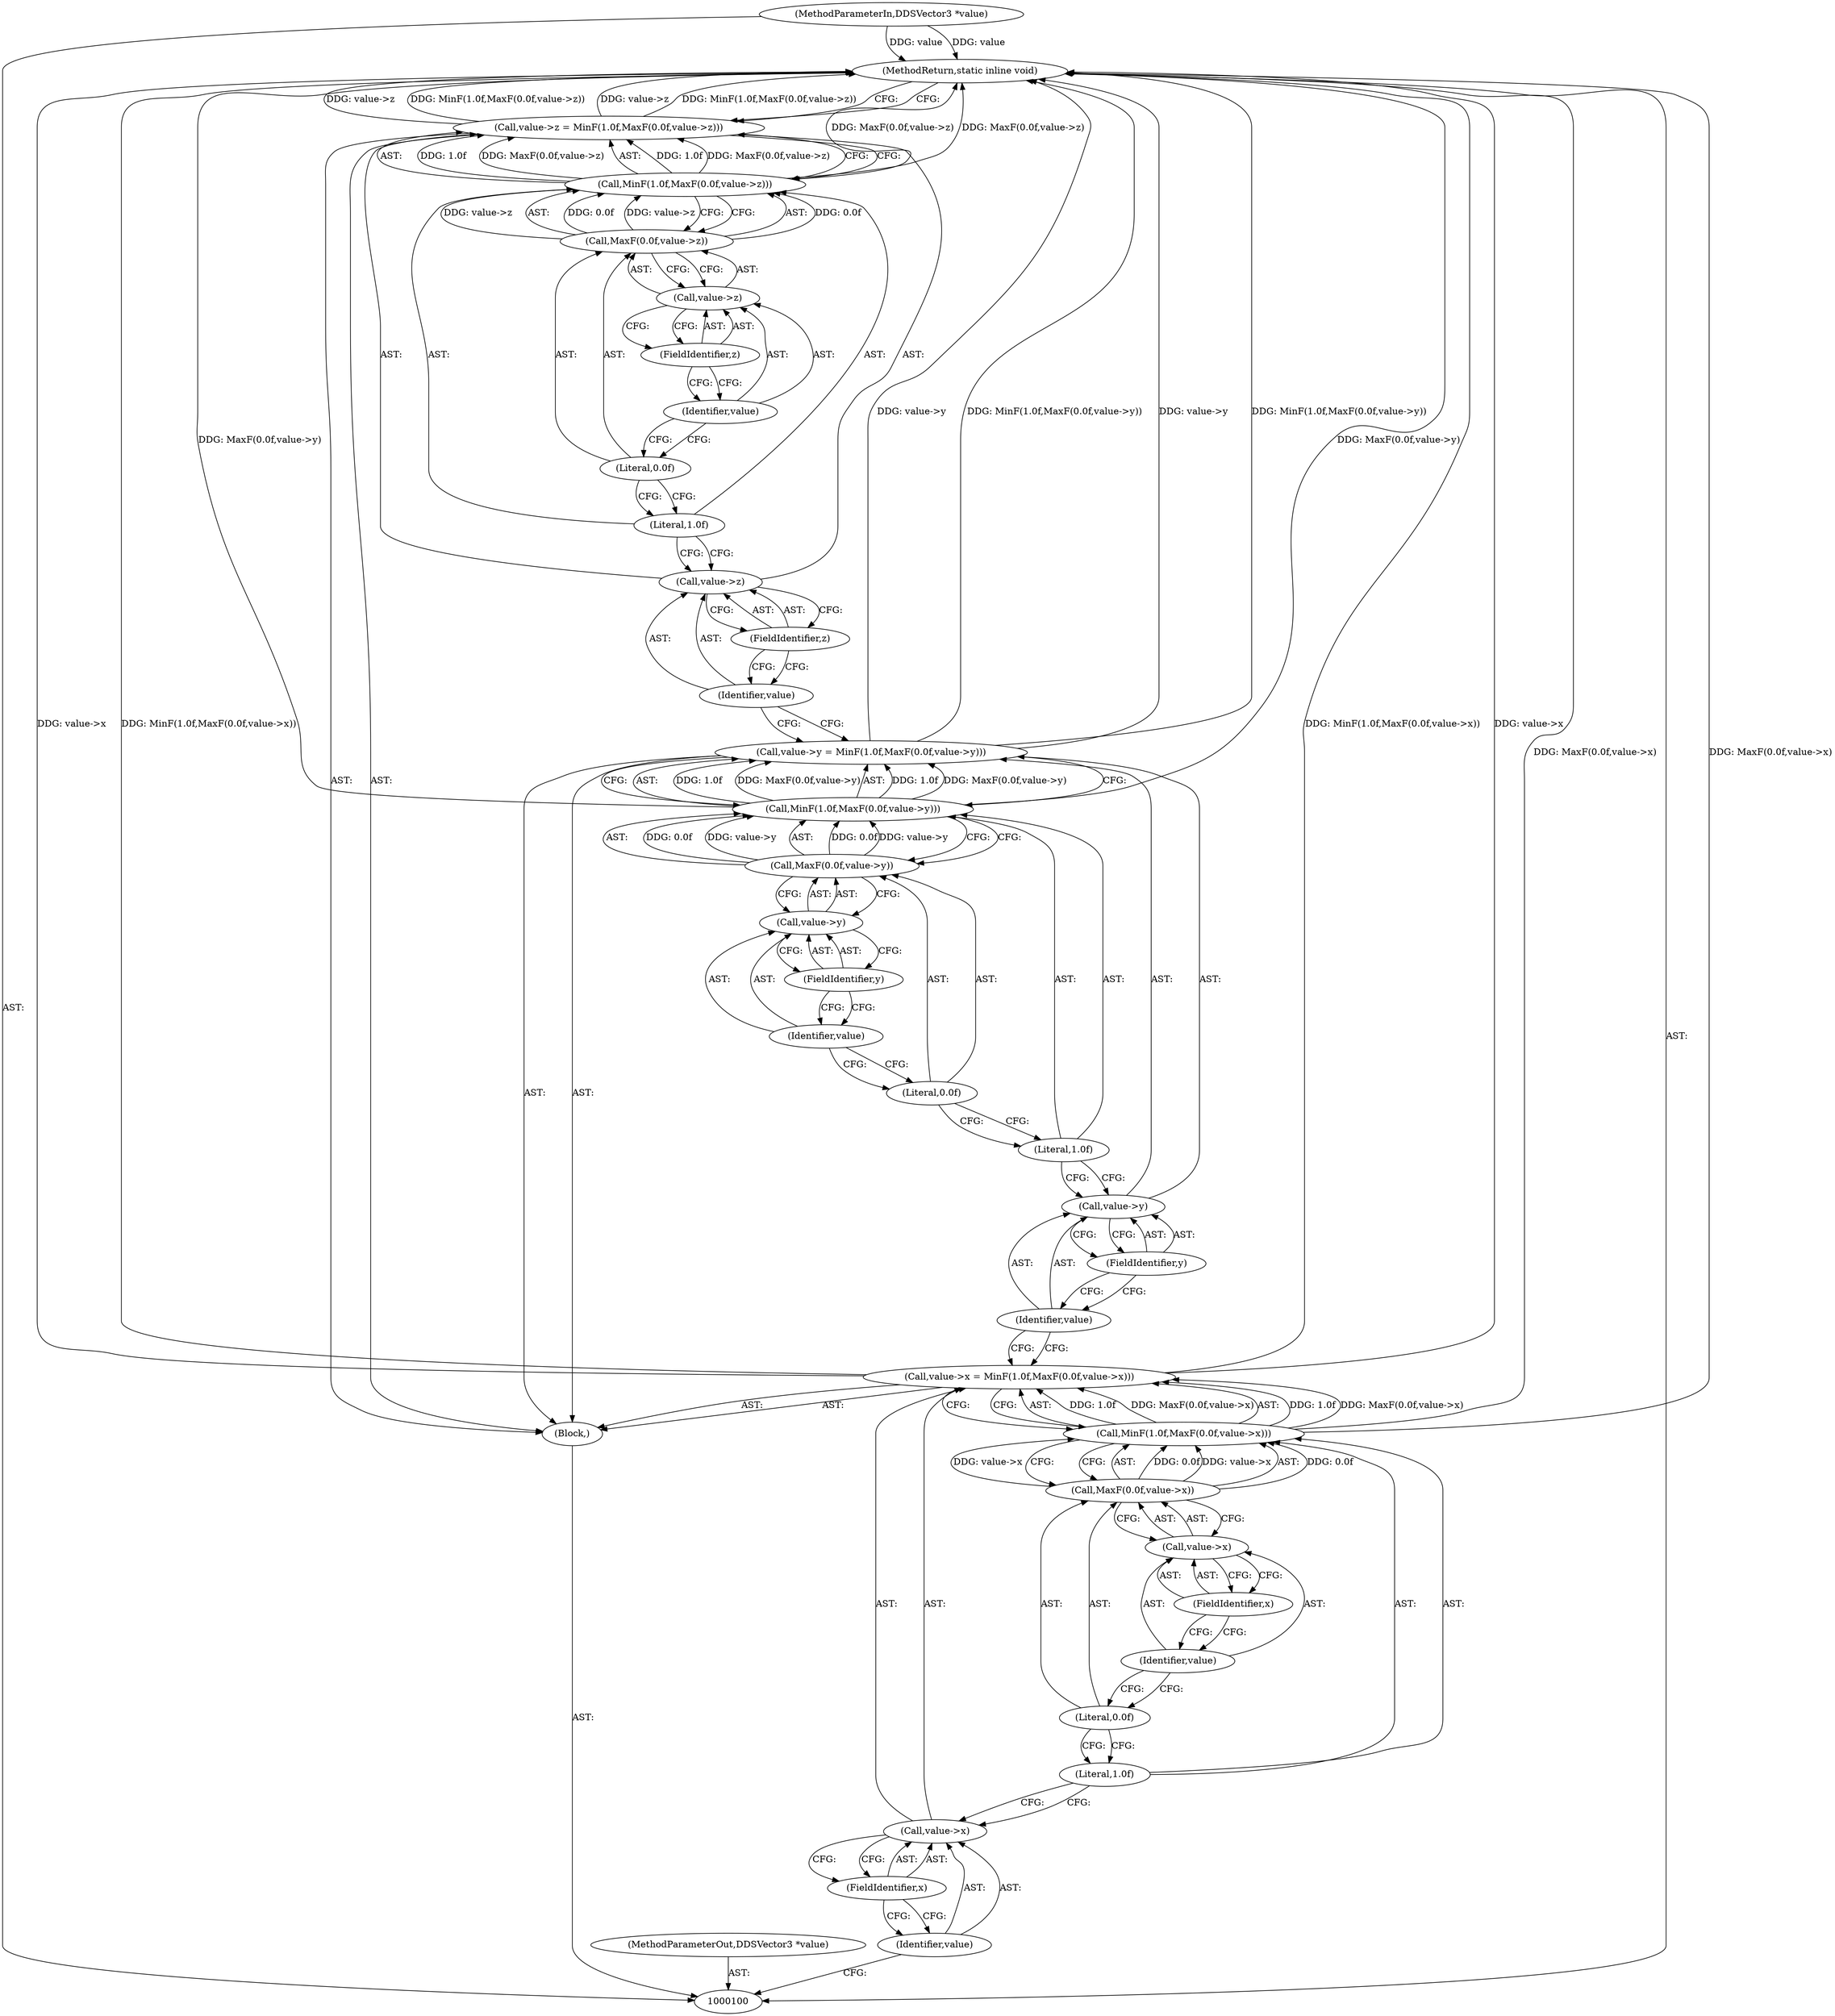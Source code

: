 digraph "1_ImageMagick_d7325bac173492b358417a0ad49fabad44447d52_8" {
"1000136" [label="(MethodReturn,static inline void)"];
"1000101" [label="(MethodParameterIn,DDSVector3 *value)"];
"1000162" [label="(MethodParameterOut,DDSVector3 *value)"];
"1000102" [label="(Block,)"];
"1000107" [label="(Call,MinF(1.0f,MaxF(0.0f,value->x)))"];
"1000108" [label="(Literal,1.0f)"];
"1000103" [label="(Call,value->x = MinF(1.0f,MaxF(0.0f,value->x)))"];
"1000104" [label="(Call,value->x)"];
"1000105" [label="(Identifier,value)"];
"1000109" [label="(Call,MaxF(0.0f,value->x))"];
"1000110" [label="(Literal,0.0f)"];
"1000111" [label="(Call,value->x)"];
"1000112" [label="(Identifier,value)"];
"1000113" [label="(FieldIdentifier,x)"];
"1000106" [label="(FieldIdentifier,x)"];
"1000118" [label="(Call,MinF(1.0f,MaxF(0.0f,value->y)))"];
"1000119" [label="(Literal,1.0f)"];
"1000114" [label="(Call,value->y = MinF(1.0f,MaxF(0.0f,value->y)))"];
"1000115" [label="(Call,value->y)"];
"1000116" [label="(Identifier,value)"];
"1000120" [label="(Call,MaxF(0.0f,value->y))"];
"1000121" [label="(Literal,0.0f)"];
"1000122" [label="(Call,value->y)"];
"1000123" [label="(Identifier,value)"];
"1000124" [label="(FieldIdentifier,y)"];
"1000117" [label="(FieldIdentifier,y)"];
"1000129" [label="(Call,MinF(1.0f,MaxF(0.0f,value->z)))"];
"1000130" [label="(Literal,1.0f)"];
"1000125" [label="(Call,value->z = MinF(1.0f,MaxF(0.0f,value->z)))"];
"1000126" [label="(Call,value->z)"];
"1000127" [label="(Identifier,value)"];
"1000131" [label="(Call,MaxF(0.0f,value->z))"];
"1000132" [label="(Literal,0.0f)"];
"1000133" [label="(Call,value->z)"];
"1000134" [label="(Identifier,value)"];
"1000135" [label="(FieldIdentifier,z)"];
"1000128" [label="(FieldIdentifier,z)"];
"1000136" -> "1000100"  [label="AST: "];
"1000136" -> "1000125"  [label="CFG: "];
"1000125" -> "1000136"  [label="DDG: value->z"];
"1000125" -> "1000136"  [label="DDG: MinF(1.0f,MaxF(0.0f,value->z))"];
"1000103" -> "1000136"  [label="DDG: MinF(1.0f,MaxF(0.0f,value->x))"];
"1000103" -> "1000136"  [label="DDG: value->x"];
"1000114" -> "1000136"  [label="DDG: value->y"];
"1000114" -> "1000136"  [label="DDG: MinF(1.0f,MaxF(0.0f,value->y))"];
"1000107" -> "1000136"  [label="DDG: MaxF(0.0f,value->x)"];
"1000129" -> "1000136"  [label="DDG: MaxF(0.0f,value->z)"];
"1000101" -> "1000136"  [label="DDG: value"];
"1000118" -> "1000136"  [label="DDG: MaxF(0.0f,value->y)"];
"1000101" -> "1000100"  [label="AST: "];
"1000101" -> "1000136"  [label="DDG: value"];
"1000162" -> "1000100"  [label="AST: "];
"1000102" -> "1000100"  [label="AST: "];
"1000103" -> "1000102"  [label="AST: "];
"1000114" -> "1000102"  [label="AST: "];
"1000125" -> "1000102"  [label="AST: "];
"1000107" -> "1000103"  [label="AST: "];
"1000107" -> "1000109"  [label="CFG: "];
"1000108" -> "1000107"  [label="AST: "];
"1000109" -> "1000107"  [label="AST: "];
"1000103" -> "1000107"  [label="CFG: "];
"1000107" -> "1000136"  [label="DDG: MaxF(0.0f,value->x)"];
"1000107" -> "1000103"  [label="DDG: 1.0f"];
"1000107" -> "1000103"  [label="DDG: MaxF(0.0f,value->x)"];
"1000109" -> "1000107"  [label="DDG: 0.0f"];
"1000109" -> "1000107"  [label="DDG: value->x"];
"1000108" -> "1000107"  [label="AST: "];
"1000108" -> "1000104"  [label="CFG: "];
"1000110" -> "1000108"  [label="CFG: "];
"1000103" -> "1000102"  [label="AST: "];
"1000103" -> "1000107"  [label="CFG: "];
"1000104" -> "1000103"  [label="AST: "];
"1000107" -> "1000103"  [label="AST: "];
"1000116" -> "1000103"  [label="CFG: "];
"1000103" -> "1000136"  [label="DDG: MinF(1.0f,MaxF(0.0f,value->x))"];
"1000103" -> "1000136"  [label="DDG: value->x"];
"1000107" -> "1000103"  [label="DDG: 1.0f"];
"1000107" -> "1000103"  [label="DDG: MaxF(0.0f,value->x)"];
"1000104" -> "1000103"  [label="AST: "];
"1000104" -> "1000106"  [label="CFG: "];
"1000105" -> "1000104"  [label="AST: "];
"1000106" -> "1000104"  [label="AST: "];
"1000108" -> "1000104"  [label="CFG: "];
"1000105" -> "1000104"  [label="AST: "];
"1000105" -> "1000100"  [label="CFG: "];
"1000106" -> "1000105"  [label="CFG: "];
"1000109" -> "1000107"  [label="AST: "];
"1000109" -> "1000111"  [label="CFG: "];
"1000110" -> "1000109"  [label="AST: "];
"1000111" -> "1000109"  [label="AST: "];
"1000107" -> "1000109"  [label="CFG: "];
"1000109" -> "1000107"  [label="DDG: 0.0f"];
"1000109" -> "1000107"  [label="DDG: value->x"];
"1000110" -> "1000109"  [label="AST: "];
"1000110" -> "1000108"  [label="CFG: "];
"1000112" -> "1000110"  [label="CFG: "];
"1000111" -> "1000109"  [label="AST: "];
"1000111" -> "1000113"  [label="CFG: "];
"1000112" -> "1000111"  [label="AST: "];
"1000113" -> "1000111"  [label="AST: "];
"1000109" -> "1000111"  [label="CFG: "];
"1000112" -> "1000111"  [label="AST: "];
"1000112" -> "1000110"  [label="CFG: "];
"1000113" -> "1000112"  [label="CFG: "];
"1000113" -> "1000111"  [label="AST: "];
"1000113" -> "1000112"  [label="CFG: "];
"1000111" -> "1000113"  [label="CFG: "];
"1000106" -> "1000104"  [label="AST: "];
"1000106" -> "1000105"  [label="CFG: "];
"1000104" -> "1000106"  [label="CFG: "];
"1000118" -> "1000114"  [label="AST: "];
"1000118" -> "1000120"  [label="CFG: "];
"1000119" -> "1000118"  [label="AST: "];
"1000120" -> "1000118"  [label="AST: "];
"1000114" -> "1000118"  [label="CFG: "];
"1000118" -> "1000136"  [label="DDG: MaxF(0.0f,value->y)"];
"1000118" -> "1000114"  [label="DDG: 1.0f"];
"1000118" -> "1000114"  [label="DDG: MaxF(0.0f,value->y)"];
"1000120" -> "1000118"  [label="DDG: 0.0f"];
"1000120" -> "1000118"  [label="DDG: value->y"];
"1000119" -> "1000118"  [label="AST: "];
"1000119" -> "1000115"  [label="CFG: "];
"1000121" -> "1000119"  [label="CFG: "];
"1000114" -> "1000102"  [label="AST: "];
"1000114" -> "1000118"  [label="CFG: "];
"1000115" -> "1000114"  [label="AST: "];
"1000118" -> "1000114"  [label="AST: "];
"1000127" -> "1000114"  [label="CFG: "];
"1000114" -> "1000136"  [label="DDG: value->y"];
"1000114" -> "1000136"  [label="DDG: MinF(1.0f,MaxF(0.0f,value->y))"];
"1000118" -> "1000114"  [label="DDG: 1.0f"];
"1000118" -> "1000114"  [label="DDG: MaxF(0.0f,value->y)"];
"1000115" -> "1000114"  [label="AST: "];
"1000115" -> "1000117"  [label="CFG: "];
"1000116" -> "1000115"  [label="AST: "];
"1000117" -> "1000115"  [label="AST: "];
"1000119" -> "1000115"  [label="CFG: "];
"1000116" -> "1000115"  [label="AST: "];
"1000116" -> "1000103"  [label="CFG: "];
"1000117" -> "1000116"  [label="CFG: "];
"1000120" -> "1000118"  [label="AST: "];
"1000120" -> "1000122"  [label="CFG: "];
"1000121" -> "1000120"  [label="AST: "];
"1000122" -> "1000120"  [label="AST: "];
"1000118" -> "1000120"  [label="CFG: "];
"1000120" -> "1000118"  [label="DDG: 0.0f"];
"1000120" -> "1000118"  [label="DDG: value->y"];
"1000121" -> "1000120"  [label="AST: "];
"1000121" -> "1000119"  [label="CFG: "];
"1000123" -> "1000121"  [label="CFG: "];
"1000122" -> "1000120"  [label="AST: "];
"1000122" -> "1000124"  [label="CFG: "];
"1000123" -> "1000122"  [label="AST: "];
"1000124" -> "1000122"  [label="AST: "];
"1000120" -> "1000122"  [label="CFG: "];
"1000123" -> "1000122"  [label="AST: "];
"1000123" -> "1000121"  [label="CFG: "];
"1000124" -> "1000123"  [label="CFG: "];
"1000124" -> "1000122"  [label="AST: "];
"1000124" -> "1000123"  [label="CFG: "];
"1000122" -> "1000124"  [label="CFG: "];
"1000117" -> "1000115"  [label="AST: "];
"1000117" -> "1000116"  [label="CFG: "];
"1000115" -> "1000117"  [label="CFG: "];
"1000129" -> "1000125"  [label="AST: "];
"1000129" -> "1000131"  [label="CFG: "];
"1000130" -> "1000129"  [label="AST: "];
"1000131" -> "1000129"  [label="AST: "];
"1000125" -> "1000129"  [label="CFG: "];
"1000129" -> "1000136"  [label="DDG: MaxF(0.0f,value->z)"];
"1000129" -> "1000125"  [label="DDG: 1.0f"];
"1000129" -> "1000125"  [label="DDG: MaxF(0.0f,value->z)"];
"1000131" -> "1000129"  [label="DDG: 0.0f"];
"1000131" -> "1000129"  [label="DDG: value->z"];
"1000130" -> "1000129"  [label="AST: "];
"1000130" -> "1000126"  [label="CFG: "];
"1000132" -> "1000130"  [label="CFG: "];
"1000125" -> "1000102"  [label="AST: "];
"1000125" -> "1000129"  [label="CFG: "];
"1000126" -> "1000125"  [label="AST: "];
"1000129" -> "1000125"  [label="AST: "];
"1000136" -> "1000125"  [label="CFG: "];
"1000125" -> "1000136"  [label="DDG: value->z"];
"1000125" -> "1000136"  [label="DDG: MinF(1.0f,MaxF(0.0f,value->z))"];
"1000129" -> "1000125"  [label="DDG: 1.0f"];
"1000129" -> "1000125"  [label="DDG: MaxF(0.0f,value->z)"];
"1000126" -> "1000125"  [label="AST: "];
"1000126" -> "1000128"  [label="CFG: "];
"1000127" -> "1000126"  [label="AST: "];
"1000128" -> "1000126"  [label="AST: "];
"1000130" -> "1000126"  [label="CFG: "];
"1000127" -> "1000126"  [label="AST: "];
"1000127" -> "1000114"  [label="CFG: "];
"1000128" -> "1000127"  [label="CFG: "];
"1000131" -> "1000129"  [label="AST: "];
"1000131" -> "1000133"  [label="CFG: "];
"1000132" -> "1000131"  [label="AST: "];
"1000133" -> "1000131"  [label="AST: "];
"1000129" -> "1000131"  [label="CFG: "];
"1000131" -> "1000129"  [label="DDG: 0.0f"];
"1000131" -> "1000129"  [label="DDG: value->z"];
"1000132" -> "1000131"  [label="AST: "];
"1000132" -> "1000130"  [label="CFG: "];
"1000134" -> "1000132"  [label="CFG: "];
"1000133" -> "1000131"  [label="AST: "];
"1000133" -> "1000135"  [label="CFG: "];
"1000134" -> "1000133"  [label="AST: "];
"1000135" -> "1000133"  [label="AST: "];
"1000131" -> "1000133"  [label="CFG: "];
"1000134" -> "1000133"  [label="AST: "];
"1000134" -> "1000132"  [label="CFG: "];
"1000135" -> "1000134"  [label="CFG: "];
"1000135" -> "1000133"  [label="AST: "];
"1000135" -> "1000134"  [label="CFG: "];
"1000133" -> "1000135"  [label="CFG: "];
"1000128" -> "1000126"  [label="AST: "];
"1000128" -> "1000127"  [label="CFG: "];
"1000126" -> "1000128"  [label="CFG: "];
}

